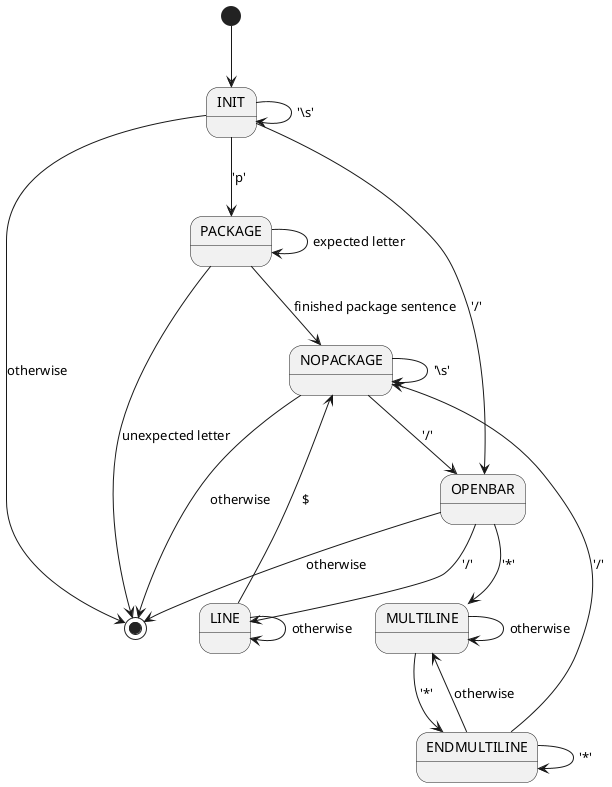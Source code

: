 @startuml

[*] --> INIT

INIT --> PACKAGE: 'p'
INIT --> OPENBAR: '/'
INIT --> INIT: '\s'
INIT --> [*]: otherwise

PACKAGE --> PACKAGE: expected letter
PACKAGE --> [*]: unexpected letter
PACKAGE --> NOPACKAGE: finished package sentence

OPENBAR --> LINE: '/'
OPENBAR --> MULTILINE: '*'
OPENBAR --> [*]: otherwise

NOPACKAGE --> OPENBAR: '/'
NOPACKAGE --> NOPACKAGE: '\s'
NOPACKAGE --> [*]: otherwise

LINE --> NOPACKAGE: $
LINE --> LINE: otherwise

MULTILINE --> ENDMULTILINE: '*'
MULTILINE --> MULTILINE: otherwise

ENDMULTILINE --> ENDMULTILINE: '*'
ENDMULTILINE --> NOPACKAGE: '/'
ENDMULTILINE --> MULTILINE: otherwise

@enduml
